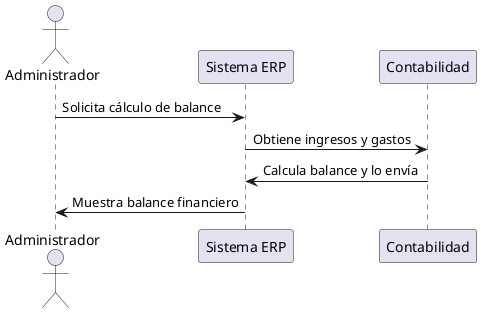 @startuml
actor Administrador
participant "Sistema ERP" as ERP
participant "Contabilidad" as Contabilidad

Administrador -> ERP : Solicita cálculo de balance
ERP -> Contabilidad : Obtiene ingresos y gastos
Contabilidad -> ERP : Calcula balance y lo envía
ERP -> Administrador : Muestra balance financiero
@enduml

